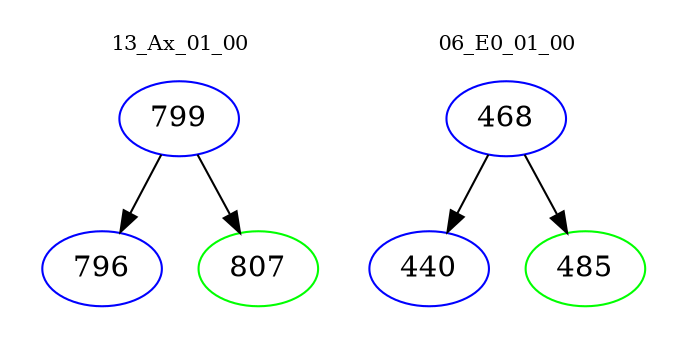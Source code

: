 digraph{
subgraph cluster_0 {
color = white
label = "13_Ax_01_00";
fontsize=10;
T0_799 [label="799", color="blue"]
T0_799 -> T0_796 [color="black"]
T0_796 [label="796", color="blue"]
T0_799 -> T0_807 [color="black"]
T0_807 [label="807", color="green"]
}
subgraph cluster_1 {
color = white
label = "06_E0_01_00";
fontsize=10;
T1_468 [label="468", color="blue"]
T1_468 -> T1_440 [color="black"]
T1_440 [label="440", color="blue"]
T1_468 -> T1_485 [color="black"]
T1_485 [label="485", color="green"]
}
}
